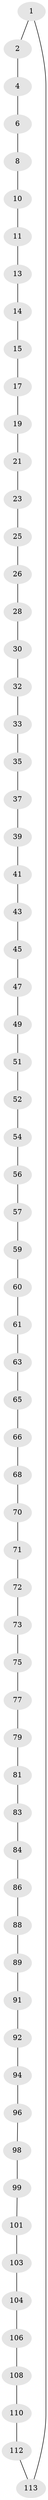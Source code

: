 // original degree distribution, {2: 1.0}
// Generated by graph-tools (version 1.1) at 2025/11/02/27/25 16:11:40]
// undirected, 67 vertices, 67 edges
graph export_dot {
graph [start="1"]
  node [color=gray90,style=filled];
  1;
  2 [super="+3"];
  4 [super="+5"];
  6 [super="+7"];
  8 [super="+9"];
  10;
  11 [super="+12"];
  13;
  14;
  15 [super="+16"];
  17 [super="+18"];
  19 [super="+20"];
  21 [super="+22"];
  23 [super="+24"];
  25;
  26 [super="+27"];
  28 [super="+29"];
  30 [super="+31"];
  32;
  33 [super="+34"];
  35 [super="+36"];
  37 [super="+38"];
  39 [super="+40"];
  41 [super="+42"];
  43 [super="+44"];
  45 [super="+46"];
  47 [super="+48"];
  49 [super="+50"];
  51;
  52 [super="+53"];
  54 [super="+55"];
  56;
  57 [super="+58"];
  59;
  60;
  61 [super="+62"];
  63 [super="+64"];
  65;
  66 [super="+67"];
  68 [super="+69"];
  70;
  71;
  72;
  73 [super="+74"];
  75 [super="+76"];
  77 [super="+78"];
  79 [super="+80"];
  81 [super="+82"];
  83;
  84 [super="+85"];
  86 [super="+87"];
  88;
  89 [super="+90"];
  91;
  92 [super="+93"];
  94 [super="+95"];
  96 [super="+97"];
  98;
  99 [super="+100"];
  101 [super="+102"];
  103;
  104 [super="+105"];
  106 [super="+107"];
  108 [super="+109"];
  110 [super="+111"];
  112;
  113 [super="+114"];
  1 -- 2;
  1 -- 113;
  2 -- 4;
  4 -- 6;
  6 -- 8;
  8 -- 10;
  10 -- 11;
  11 -- 13;
  13 -- 14;
  14 -- 15;
  15 -- 17;
  17 -- 19;
  19 -- 21;
  21 -- 23;
  23 -- 25;
  25 -- 26;
  26 -- 28;
  28 -- 30;
  30 -- 32;
  32 -- 33;
  33 -- 35;
  35 -- 37;
  37 -- 39;
  39 -- 41;
  41 -- 43;
  43 -- 45;
  45 -- 47;
  47 -- 49;
  49 -- 51;
  51 -- 52;
  52 -- 54;
  54 -- 56;
  56 -- 57;
  57 -- 59;
  59 -- 60;
  60 -- 61;
  61 -- 63;
  63 -- 65;
  65 -- 66;
  66 -- 68;
  68 -- 70;
  70 -- 71;
  71 -- 72;
  72 -- 73;
  73 -- 75;
  75 -- 77;
  77 -- 79;
  79 -- 81;
  81 -- 83;
  83 -- 84;
  84 -- 86;
  86 -- 88;
  88 -- 89;
  89 -- 91;
  91 -- 92;
  92 -- 94;
  94 -- 96;
  96 -- 98;
  98 -- 99;
  99 -- 101;
  101 -- 103;
  103 -- 104;
  104 -- 106;
  106 -- 108;
  108 -- 110;
  110 -- 112;
  112 -- 113;
}
